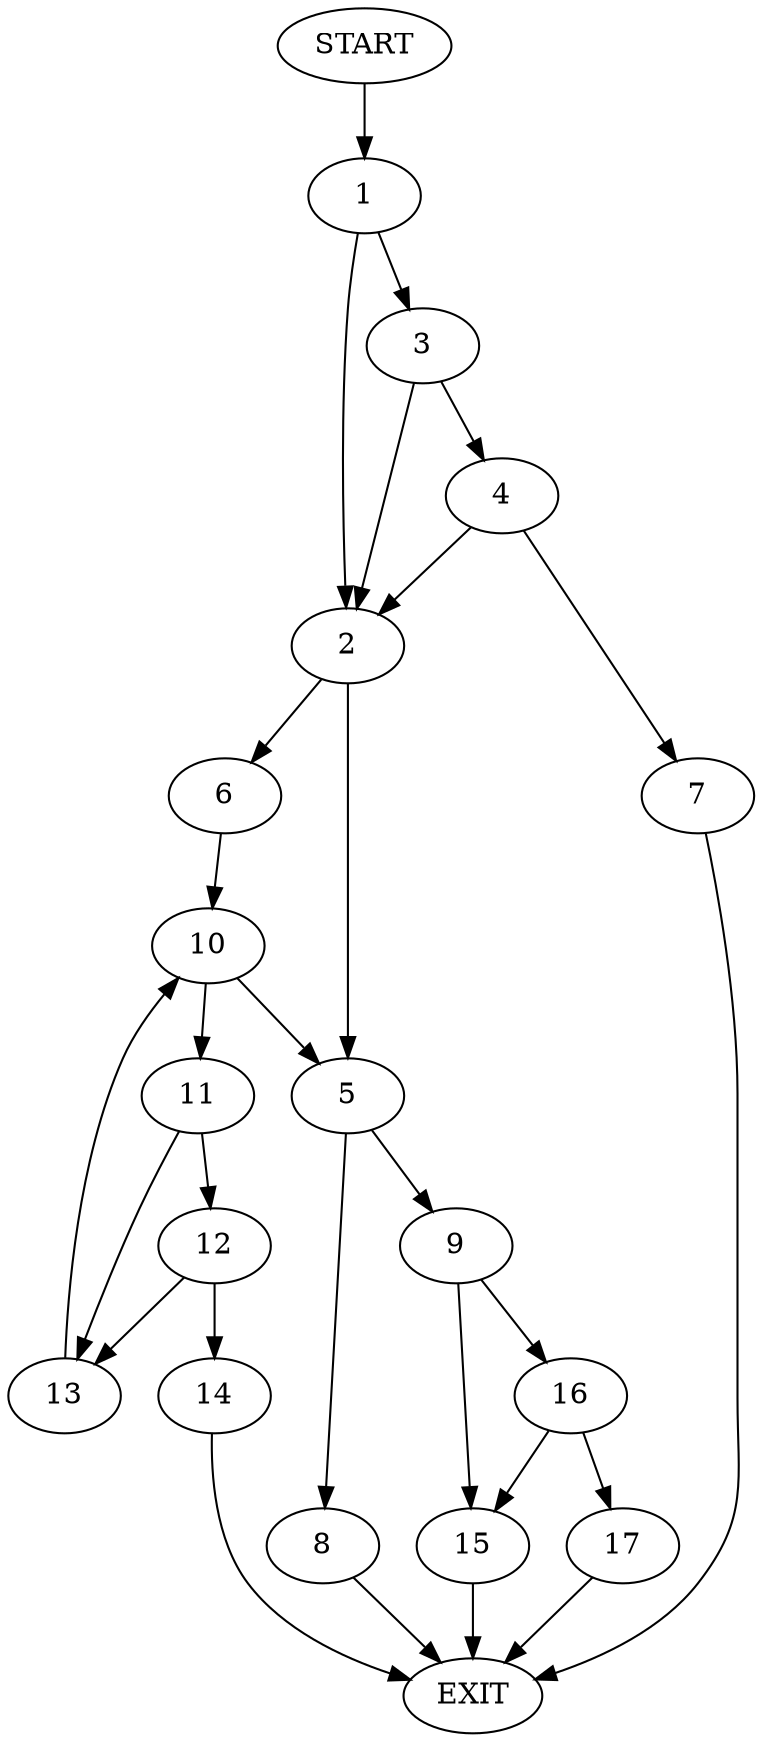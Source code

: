 digraph {
0 [label="START"]
18 [label="EXIT"]
0 -> 1
1 -> 2
1 -> 3
3 -> 2
3 -> 4
2 -> 5
2 -> 6
4 -> 7
4 -> 2
7 -> 18
5 -> 8
5 -> 9
6 -> 10
10 -> 5
10 -> 11
11 -> 12
11 -> 13
12 -> 14
12 -> 13
13 -> 10
14 -> 18
8 -> 18
9 -> 15
9 -> 16
15 -> 18
16 -> 15
16 -> 17
17 -> 18
}
